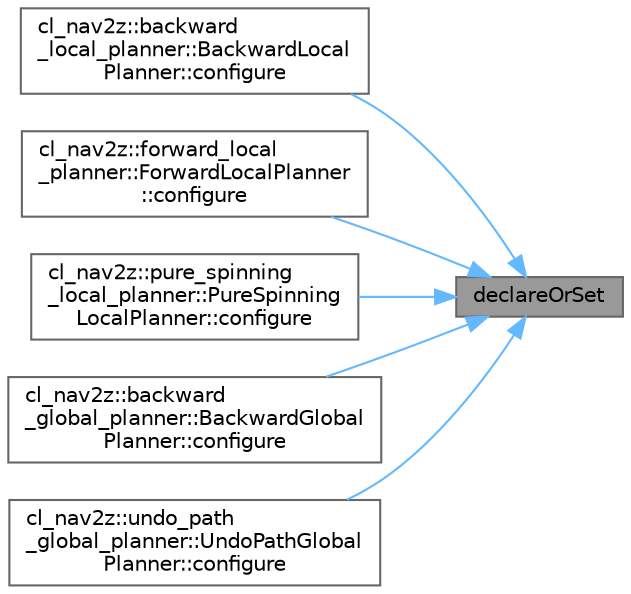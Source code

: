digraph "declareOrSet"
{
 // LATEX_PDF_SIZE
  bgcolor="transparent";
  edge [fontname=Helvetica,fontsize=10,labelfontname=Helvetica,labelfontsize=10];
  node [fontname=Helvetica,fontsize=10,shape=box,height=0.2,width=0.4];
  rankdir="RL";
  Node1 [label="declareOrSet",height=0.2,width=0.4,color="gray40", fillcolor="grey60", style="filled", fontcolor="black",tooltip=" "];
  Node1 -> Node2 [dir="back",color="steelblue1",style="solid"];
  Node2 [label="cl_nav2z::backward\l_local_planner::BackwardLocal\lPlanner::configure",height=0.2,width=0.4,color="grey40", fillcolor="white", style="filled",URL="$classcl__nav2z_1_1backward__local__planner_1_1BackwardLocalPlanner.html#a1ffc9109835e24bbc4cd087844c60386",tooltip=" "];
  Node1 -> Node3 [dir="back",color="steelblue1",style="solid"];
  Node3 [label="cl_nav2z::forward_local\l_planner::ForwardLocalPlanner\l::configure",height=0.2,width=0.4,color="grey40", fillcolor="white", style="filled",URL="$classcl__nav2z_1_1forward__local__planner_1_1ForwardLocalPlanner.html#a728c447a65c901de70e890c39083a45f",tooltip=" "];
  Node1 -> Node4 [dir="back",color="steelblue1",style="solid"];
  Node4 [label="cl_nav2z::pure_spinning\l_local_planner::PureSpinning\lLocalPlanner::configure",height=0.2,width=0.4,color="grey40", fillcolor="white", style="filled",URL="$classcl__nav2z_1_1pure__spinning__local__planner_1_1PureSpinningLocalPlanner.html#a844230a7120d6a325669590833064c57",tooltip=" "];
  Node1 -> Node5 [dir="back",color="steelblue1",style="solid"];
  Node5 [label="cl_nav2z::backward\l_global_planner::BackwardGlobal\lPlanner::configure",height=0.2,width=0.4,color="grey40", fillcolor="white", style="filled",URL="$classcl__nav2z_1_1backward__global__planner_1_1BackwardGlobalPlanner.html#a9f87a6030e07718c4c2e6e26ba16e29a",tooltip=" "];
  Node1 -> Node6 [dir="back",color="steelblue1",style="solid"];
  Node6 [label="cl_nav2z::undo_path\l_global_planner::UndoPathGlobal\lPlanner::configure",height=0.2,width=0.4,color="grey40", fillcolor="white", style="filled",URL="$classcl__nav2z_1_1undo__path__global__planner_1_1UndoPathGlobalPlanner.html#a6d012ca26405d8b1c6de4a440c71c986",tooltip=" "];
}
